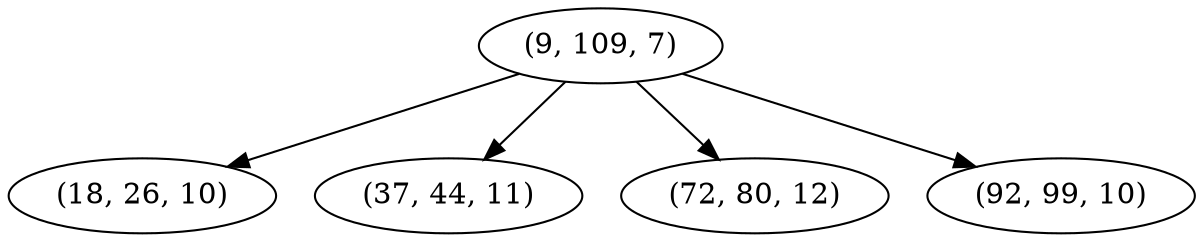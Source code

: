 digraph tree {
    "(9, 109, 7)";
    "(18, 26, 10)";
    "(37, 44, 11)";
    "(72, 80, 12)";
    "(92, 99, 10)";
    "(9, 109, 7)" -> "(18, 26, 10)";
    "(9, 109, 7)" -> "(37, 44, 11)";
    "(9, 109, 7)" -> "(72, 80, 12)";
    "(9, 109, 7)" -> "(92, 99, 10)";
}
